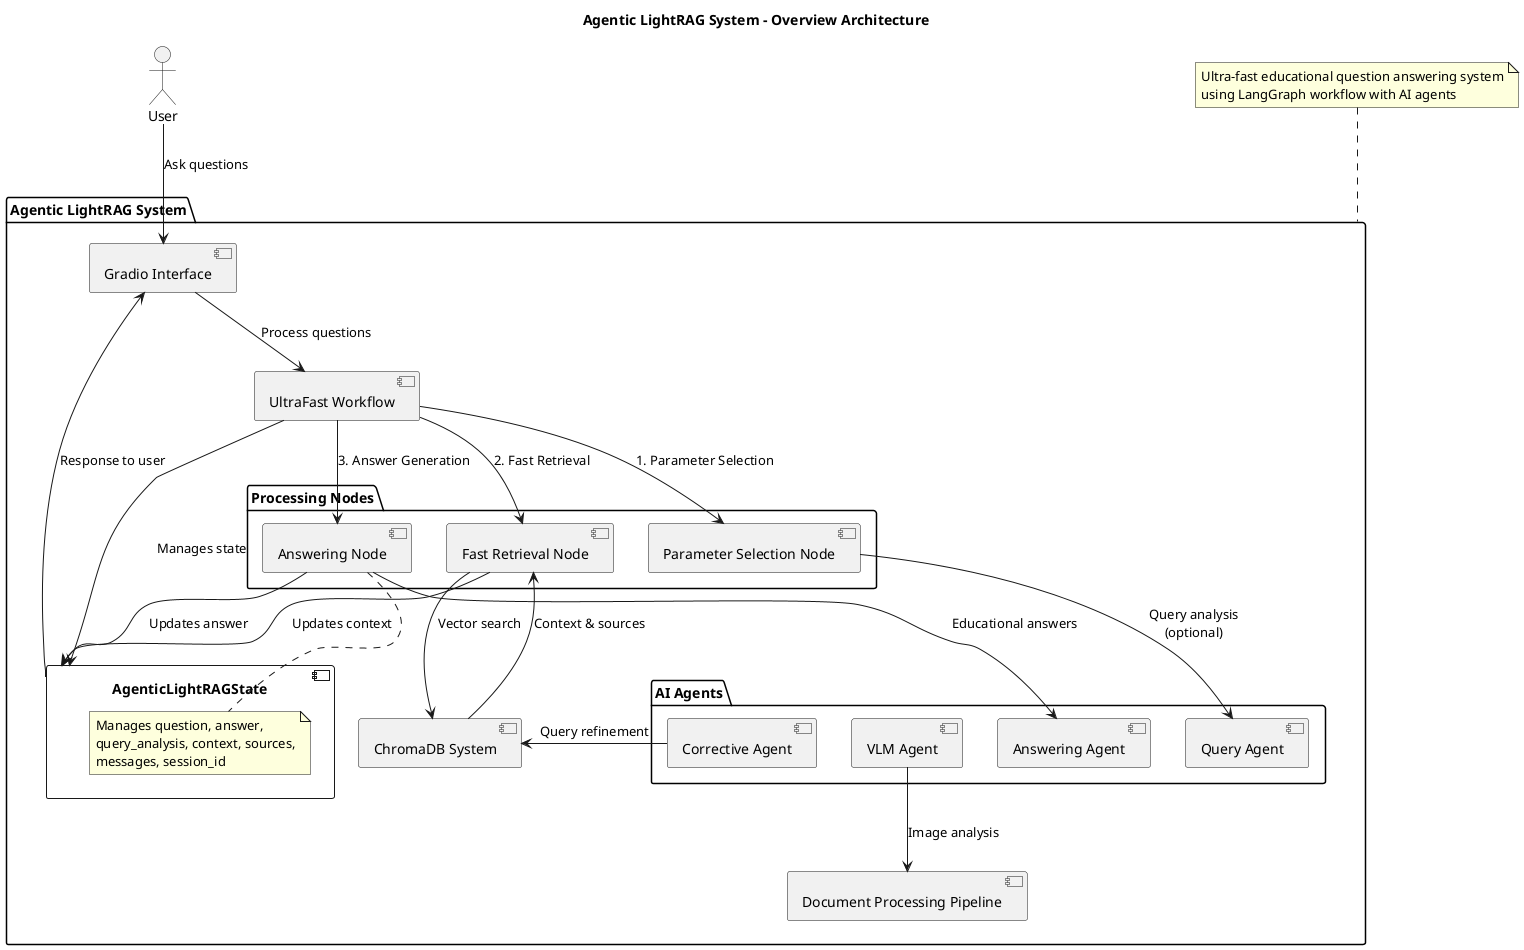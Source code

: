 @startuml agentic_system_overview

title Agentic LightRAG System - Overview Architecture

' Define main components
package "Agentic LightRAG System" as AgenticSystem {
    
    ' User Interface Layer
    component "Gradio Interface" as GradioUI {
    }
    
    ' Core Workflow Engine
    component "UltraFast Workflow" as Workflow {
    }
    
    ' AI Agents
    package "AI Agents" as Agents {
        component "Query Agent" as QueryAgent
        component "Answering Agent" as AnsweringAgent
        component "VLM Agent" as VLMAgent
        component "Corrective Agent" as CorrectiveAgent
    }
    
    ' Processing Nodes
    package "Processing Nodes" as Nodes {
        component "Parameter Selection Node" as ParamNode
        component "Fast Retrieval Node" as RetrievalNode
        component "Answering Node" as AnswerNode
    }
    
    ' State Management
    component "AgenticLightRAGState" as State {
        note bottom : Manages question, answer,\nquery_analysis, context, sources,\nmessages, session_id
    }
    
    ' External Systems
    component "ChromaDB System" as ChromaDB
    component "Document Processing Pipeline" as DocPipeline
}

' User interactions
actor User

' Define relationships
User --> GradioUI : "Ask questions"
GradioUI --> Workflow : "Process questions"
Workflow --> State : "Manages state"

' Workflow to nodes
Workflow --> ParamNode : "1. Parameter Selection"
Workflow --> RetrievalNode : "2. Fast Retrieval"
Workflow --> AnswerNode : "3. Answer Generation"

' Nodes to agents
ParamNode --> QueryAgent : "Query analysis\n(optional)"
RetrievalNode --> ChromaDB : "Vector search"
AnswerNode --> AnsweringAgent : "Educational answers"

' Additional agent usage
CorrectiveAgent --> ChromaDB : "Query refinement"
VLMAgent --> DocPipeline : "Image analysis"

' Data flow
ChromaDB --> RetrievalNode : "Context & sources"
RetrievalNode --> State : "Updates context"
AnswerNode --> State : "Updates answer"
State --> GradioUI : "Response to user"

' Notes
note top of AgenticSystem
    Ultra-fast educational question answering system
    using LangGraph workflow with AI agents
end note

@enduml